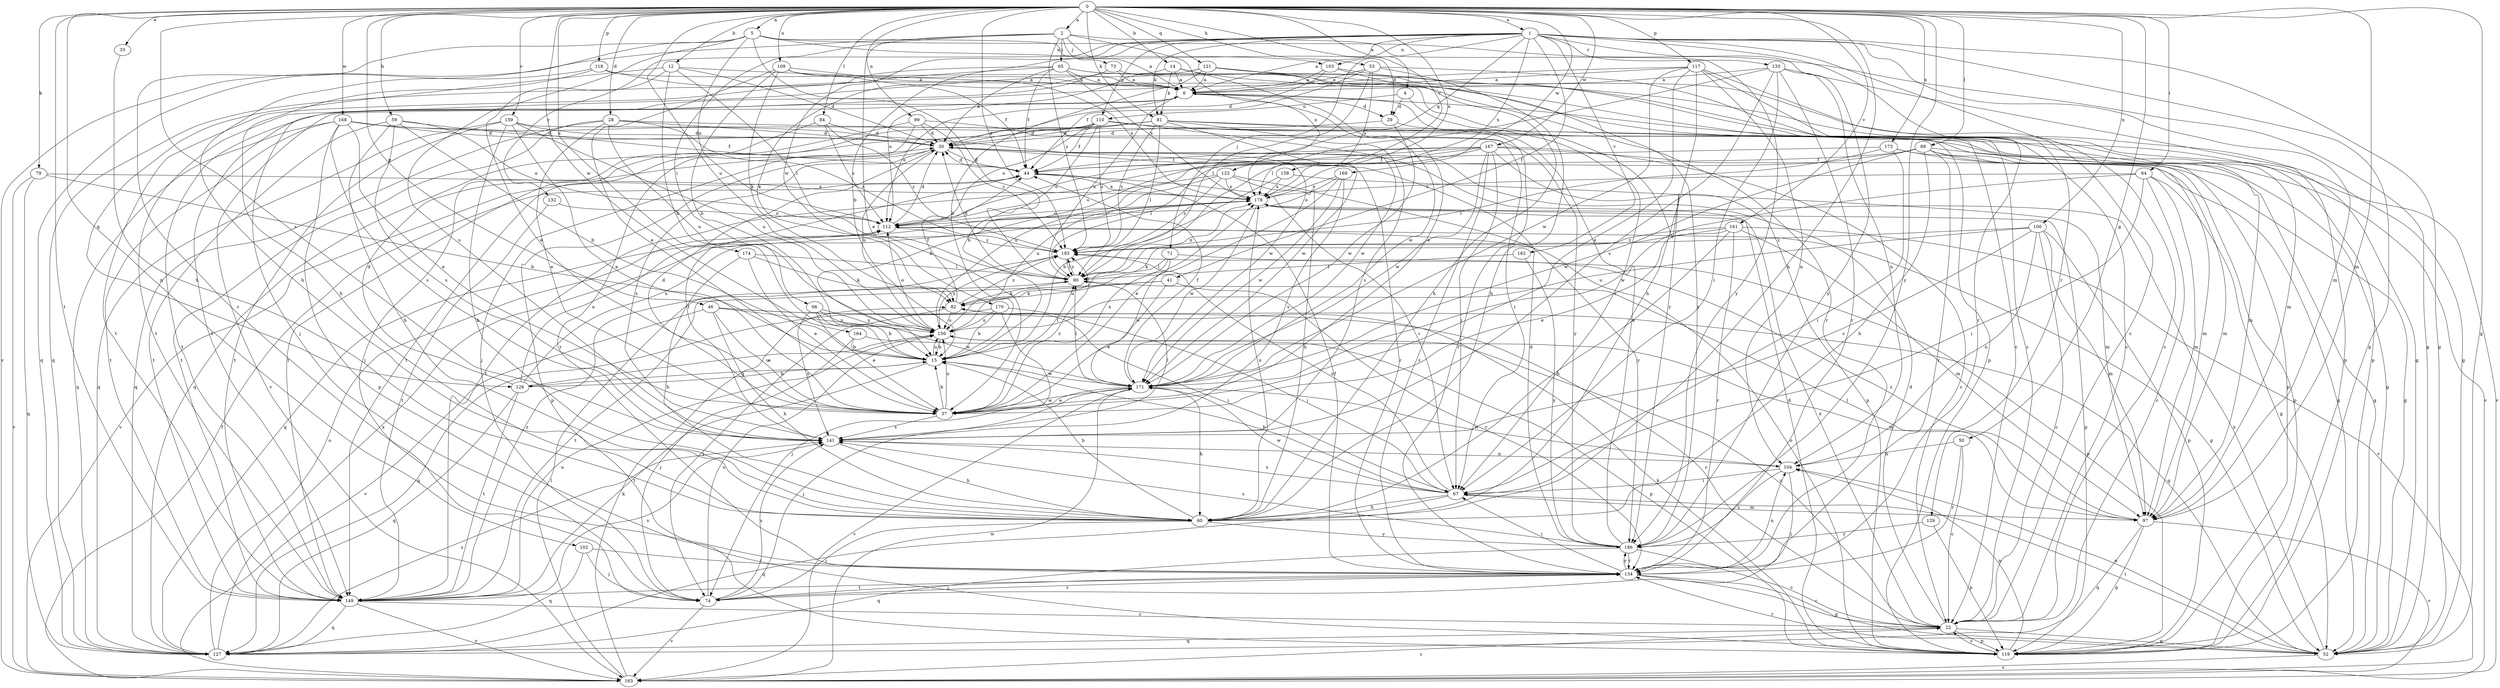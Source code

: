 strict digraph  {
0;
1;
2;
4;
5;
6;
12;
14;
15;
22;
28;
29;
30;
33;
37;
41;
44;
46;
50;
52;
53;
59;
60;
64;
65;
66;
67;
71;
73;
74;
79;
81;
82;
84;
89;
90;
97;
99;
100;
102;
103;
104;
109;
110;
112;
117;
118;
119;
121;
122;
126;
127;
129;
132;
133;
134;
141;
149;
156;
158;
159;
161;
162;
163;
164;
167;
168;
169;
170;
171;
173;
174;
178;
186;
193;
0 -> 1  [label=a];
0 -> 2  [label=a];
0 -> 4  [label=a];
0 -> 5  [label=a];
0 -> 12  [label=b];
0 -> 14  [label=b];
0 -> 28  [label=d];
0 -> 33  [label=e];
0 -> 46  [label=g];
0 -> 50  [label=g];
0 -> 52  [label=g];
0 -> 53  [label=h];
0 -> 59  [label=h];
0 -> 60  [label=h];
0 -> 64  [label=i];
0 -> 79  [label=k];
0 -> 81  [label=k];
0 -> 84  [label=l];
0 -> 89  [label=l];
0 -> 97  [label=m];
0 -> 99  [label=n];
0 -> 100  [label=n];
0 -> 102  [label=n];
0 -> 109  [label=o];
0 -> 117  [label=p];
0 -> 118  [label=p];
0 -> 121  [label=q];
0 -> 141  [label=s];
0 -> 149  [label=t];
0 -> 156  [label=u];
0 -> 158  [label=v];
0 -> 159  [label=v];
0 -> 161  [label=v];
0 -> 164  [label=w];
0 -> 167  [label=w];
0 -> 168  [label=w];
0 -> 169  [label=w];
0 -> 173  [label=x];
0 -> 174  [label=x];
0 -> 178  [label=x];
0 -> 186  [label=y];
0 -> 193  [label=z];
1 -> 6  [label=a];
1 -> 15  [label=b];
1 -> 22  [label=c];
1 -> 41  [label=f];
1 -> 52  [label=g];
1 -> 71  [label=j];
1 -> 81  [label=k];
1 -> 97  [label=m];
1 -> 103  [label=n];
1 -> 110  [label=o];
1 -> 119  [label=p];
1 -> 122  [label=q];
1 -> 129  [label=r];
1 -> 132  [label=r];
1 -> 133  [label=r];
1 -> 162  [label=v];
1 -> 170  [label=w];
1 -> 178  [label=x];
1 -> 186  [label=y];
2 -> 6  [label=a];
2 -> 37  [label=e];
2 -> 65  [label=i];
2 -> 66  [label=i];
2 -> 73  [label=j];
2 -> 163  [label=v];
2 -> 178  [label=x];
2 -> 186  [label=y];
2 -> 193  [label=z];
4 -> 29  [label=d];
4 -> 67  [label=i];
4 -> 110  [label=o];
5 -> 29  [label=d];
5 -> 52  [label=g];
5 -> 60  [label=h];
5 -> 90  [label=l];
5 -> 103  [label=n];
5 -> 112  [label=o];
5 -> 134  [label=r];
5 -> 141  [label=s];
6 -> 29  [label=d];
6 -> 97  [label=m];
6 -> 112  [label=o];
6 -> 149  [label=t];
6 -> 163  [label=v];
6 -> 171  [label=w];
12 -> 6  [label=a];
12 -> 15  [label=b];
12 -> 30  [label=d];
12 -> 37  [label=e];
12 -> 90  [label=l];
12 -> 126  [label=q];
14 -> 6  [label=a];
14 -> 37  [label=e];
14 -> 74  [label=j];
14 -> 81  [label=k];
14 -> 134  [label=r];
15 -> 90  [label=l];
15 -> 126  [label=q];
15 -> 149  [label=t];
15 -> 156  [label=u];
15 -> 171  [label=w];
22 -> 30  [label=d];
22 -> 52  [label=g];
22 -> 119  [label=p];
22 -> 127  [label=q];
22 -> 156  [label=u];
22 -> 178  [label=x];
28 -> 30  [label=d];
28 -> 37  [label=e];
28 -> 97  [label=m];
28 -> 127  [label=q];
28 -> 149  [label=t];
28 -> 156  [label=u];
28 -> 193  [label=z];
29 -> 30  [label=d];
29 -> 134  [label=r];
29 -> 171  [label=w];
30 -> 44  [label=f];
30 -> 119  [label=p];
30 -> 134  [label=r];
30 -> 141  [label=s];
30 -> 156  [label=u];
33 -> 60  [label=h];
37 -> 15  [label=b];
37 -> 30  [label=d];
37 -> 141  [label=s];
37 -> 156  [label=u];
37 -> 171  [label=w];
37 -> 178  [label=x];
37 -> 193  [label=z];
41 -> 37  [label=e];
41 -> 82  [label=k];
41 -> 134  [label=r];
41 -> 149  [label=t];
44 -> 30  [label=d];
44 -> 67  [label=i];
44 -> 163  [label=v];
44 -> 178  [label=x];
46 -> 22  [label=c];
46 -> 37  [label=e];
46 -> 52  [label=g];
46 -> 60  [label=h];
46 -> 156  [label=u];
46 -> 163  [label=v];
50 -> 22  [label=c];
50 -> 104  [label=n];
50 -> 134  [label=r];
52 -> 67  [label=i];
52 -> 104  [label=n];
52 -> 134  [label=r];
52 -> 163  [label=v];
52 -> 178  [label=x];
53 -> 6  [label=a];
53 -> 22  [label=c];
53 -> 44  [label=f];
53 -> 60  [label=h];
53 -> 90  [label=l];
53 -> 178  [label=x];
59 -> 15  [label=b];
59 -> 30  [label=d];
59 -> 60  [label=h];
59 -> 112  [label=o];
59 -> 141  [label=s];
59 -> 149  [label=t];
60 -> 15  [label=b];
60 -> 74  [label=j];
60 -> 178  [label=x];
60 -> 186  [label=y];
64 -> 22  [label=c];
64 -> 52  [label=g];
64 -> 67  [label=i];
64 -> 97  [label=m];
64 -> 171  [label=w];
64 -> 178  [label=x];
65 -> 6  [label=a];
65 -> 22  [label=c];
65 -> 30  [label=d];
65 -> 44  [label=f];
65 -> 52  [label=g];
65 -> 127  [label=q];
65 -> 149  [label=t];
65 -> 178  [label=x];
66 -> 15  [label=b];
66 -> 37  [label=e];
66 -> 141  [label=s];
66 -> 156  [label=u];
66 -> 171  [label=w];
67 -> 15  [label=b];
67 -> 60  [label=h];
67 -> 97  [label=m];
67 -> 127  [label=q];
67 -> 141  [label=s];
67 -> 171  [label=w];
67 -> 193  [label=z];
71 -> 90  [label=l];
71 -> 119  [label=p];
71 -> 156  [label=u];
71 -> 171  [label=w];
73 -> 6  [label=a];
73 -> 82  [label=k];
73 -> 119  [label=p];
74 -> 134  [label=r];
74 -> 141  [label=s];
74 -> 156  [label=u];
74 -> 163  [label=v];
79 -> 15  [label=b];
79 -> 127  [label=q];
79 -> 163  [label=v];
79 -> 178  [label=x];
81 -> 30  [label=d];
81 -> 74  [label=j];
81 -> 90  [label=l];
81 -> 119  [label=p];
81 -> 141  [label=s];
81 -> 149  [label=t];
81 -> 163  [label=v];
81 -> 171  [label=w];
81 -> 193  [label=z];
82 -> 44  [label=f];
82 -> 67  [label=i];
82 -> 74  [label=j];
82 -> 156  [label=u];
82 -> 193  [label=z];
84 -> 30  [label=d];
84 -> 112  [label=o];
84 -> 127  [label=q];
84 -> 193  [label=z];
89 -> 44  [label=f];
89 -> 52  [label=g];
89 -> 60  [label=h];
89 -> 97  [label=m];
89 -> 119  [label=p];
89 -> 134  [label=r];
89 -> 149  [label=t];
89 -> 171  [label=w];
90 -> 6  [label=a];
90 -> 30  [label=d];
90 -> 82  [label=k];
90 -> 178  [label=x];
90 -> 193  [label=z];
97 -> 90  [label=l];
97 -> 119  [label=p];
97 -> 127  [label=q];
97 -> 163  [label=v];
97 -> 193  [label=z];
99 -> 30  [label=d];
99 -> 67  [label=i];
99 -> 74  [label=j];
99 -> 134  [label=r];
99 -> 193  [label=z];
100 -> 22  [label=c];
100 -> 97  [label=m];
100 -> 104  [label=n];
100 -> 119  [label=p];
100 -> 141  [label=s];
100 -> 156  [label=u];
100 -> 193  [label=z];
102 -> 74  [label=j];
102 -> 127  [label=q];
102 -> 134  [label=r];
103 -> 6  [label=a];
103 -> 22  [label=c];
103 -> 30  [label=d];
103 -> 60  [label=h];
104 -> 67  [label=i];
104 -> 74  [label=j];
104 -> 171  [label=w];
104 -> 186  [label=y];
109 -> 6  [label=a];
109 -> 15  [label=b];
109 -> 37  [label=e];
109 -> 44  [label=f];
109 -> 82  [label=k];
109 -> 178  [label=x];
110 -> 15  [label=b];
110 -> 30  [label=d];
110 -> 44  [label=f];
110 -> 52  [label=g];
110 -> 112  [label=o];
110 -> 149  [label=t];
110 -> 163  [label=v];
110 -> 171  [label=w];
110 -> 193  [label=z];
112 -> 30  [label=d];
112 -> 52  [label=g];
112 -> 193  [label=z];
117 -> 6  [label=a];
117 -> 22  [label=c];
117 -> 37  [label=e];
117 -> 60  [label=h];
117 -> 104  [label=n];
117 -> 134  [label=r];
117 -> 149  [label=t];
117 -> 171  [label=w];
118 -> 6  [label=a];
118 -> 60  [label=h];
118 -> 127  [label=q];
118 -> 186  [label=y];
119 -> 22  [label=c];
119 -> 30  [label=d];
119 -> 82  [label=k];
119 -> 104  [label=n];
119 -> 112  [label=o];
121 -> 6  [label=a];
121 -> 15  [label=b];
121 -> 52  [label=g];
121 -> 112  [label=o];
121 -> 119  [label=p];
121 -> 149  [label=t];
121 -> 186  [label=y];
122 -> 60  [label=h];
122 -> 112  [label=o];
122 -> 156  [label=u];
122 -> 178  [label=x];
122 -> 186  [label=y];
122 -> 193  [label=z];
126 -> 15  [label=b];
126 -> 30  [label=d];
126 -> 112  [label=o];
126 -> 127  [label=q];
126 -> 149  [label=t];
126 -> 156  [label=u];
126 -> 178  [label=x];
127 -> 112  [label=o];
127 -> 141  [label=s];
127 -> 178  [label=x];
129 -> 119  [label=p];
129 -> 186  [label=y];
132 -> 112  [label=o];
132 -> 149  [label=t];
133 -> 6  [label=a];
133 -> 67  [label=i];
133 -> 90  [label=l];
133 -> 104  [label=n];
133 -> 119  [label=p];
133 -> 134  [label=r];
133 -> 141  [label=s];
134 -> 22  [label=c];
134 -> 44  [label=f];
134 -> 52  [label=g];
134 -> 67  [label=i];
134 -> 74  [label=j];
134 -> 104  [label=n];
134 -> 149  [label=t];
134 -> 186  [label=y];
141 -> 44  [label=f];
141 -> 60  [label=h];
141 -> 90  [label=l];
141 -> 104  [label=n];
149 -> 22  [label=c];
149 -> 127  [label=q];
149 -> 141  [label=s];
149 -> 156  [label=u];
149 -> 163  [label=v];
149 -> 193  [label=z];
156 -> 15  [label=b];
156 -> 112  [label=o];
156 -> 119  [label=p];
156 -> 193  [label=z];
158 -> 15  [label=b];
158 -> 97  [label=m];
158 -> 178  [label=x];
159 -> 30  [label=d];
159 -> 37  [label=e];
159 -> 60  [label=h];
159 -> 127  [label=q];
159 -> 149  [label=t];
159 -> 156  [label=u];
159 -> 186  [label=y];
161 -> 37  [label=e];
161 -> 60  [label=h];
161 -> 82  [label=k];
161 -> 97  [label=m];
161 -> 134  [label=r];
161 -> 163  [label=v];
161 -> 193  [label=z];
162 -> 90  [label=l];
162 -> 186  [label=y];
163 -> 22  [label=c];
163 -> 44  [label=f];
163 -> 82  [label=k];
163 -> 90  [label=l];
163 -> 171  [label=w];
164 -> 15  [label=b];
164 -> 74  [label=j];
164 -> 97  [label=m];
167 -> 15  [label=b];
167 -> 22  [label=c];
167 -> 44  [label=f];
167 -> 52  [label=g];
167 -> 67  [label=i];
167 -> 90  [label=l];
167 -> 112  [label=o];
167 -> 119  [label=p];
167 -> 134  [label=r];
167 -> 156  [label=u];
167 -> 171  [label=w];
168 -> 30  [label=d];
168 -> 37  [label=e];
168 -> 44  [label=f];
168 -> 119  [label=p];
168 -> 127  [label=q];
168 -> 141  [label=s];
168 -> 149  [label=t];
168 -> 171  [label=w];
169 -> 37  [label=e];
169 -> 112  [label=o];
169 -> 141  [label=s];
169 -> 171  [label=w];
169 -> 178  [label=x];
170 -> 15  [label=b];
170 -> 67  [label=i];
170 -> 74  [label=j];
170 -> 127  [label=q];
170 -> 156  [label=u];
171 -> 37  [label=e];
171 -> 44  [label=f];
171 -> 60  [label=h];
171 -> 74  [label=j];
171 -> 90  [label=l];
171 -> 163  [label=v];
173 -> 44  [label=f];
173 -> 52  [label=g];
173 -> 67  [label=i];
173 -> 90  [label=l];
173 -> 97  [label=m];
174 -> 37  [label=e];
174 -> 60  [label=h];
174 -> 82  [label=k];
174 -> 90  [label=l];
178 -> 112  [label=o];
178 -> 119  [label=p];
178 -> 127  [label=q];
178 -> 171  [label=w];
186 -> 6  [label=a];
186 -> 22  [label=c];
186 -> 30  [label=d];
186 -> 127  [label=q];
186 -> 134  [label=r];
186 -> 141  [label=s];
193 -> 90  [label=l];
}
